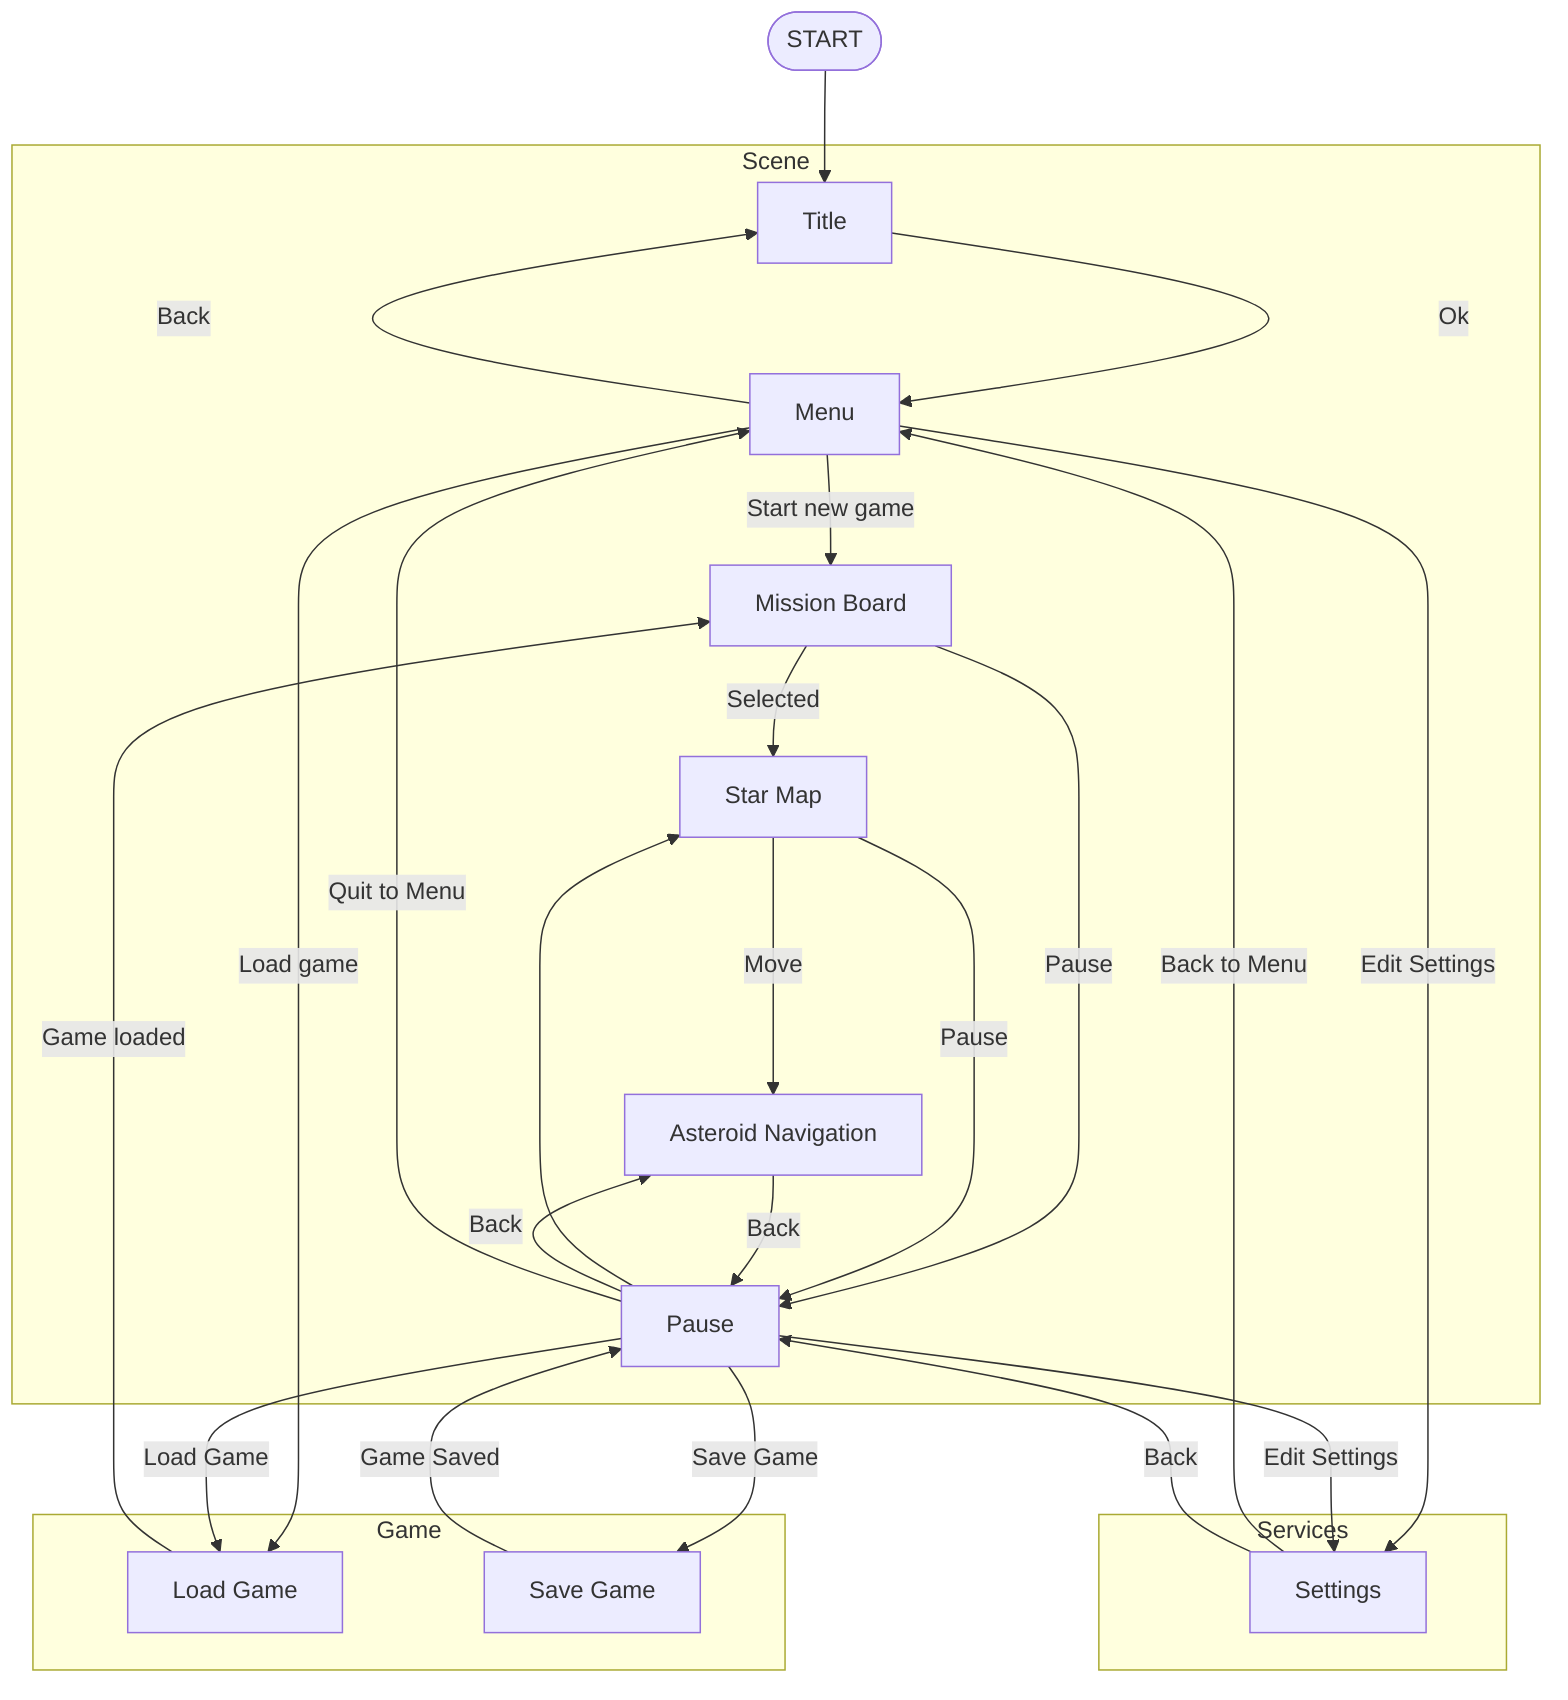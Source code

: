 graph TB

gs([START])
subgraph Scene
    A[Title]
    Me[Menu]
    Mb[Mission Board]
    St[Star Map]
    As[Asteroid Navigation]
    P[Pause]
end
subgraph Game 
    Lo[Load Game]
    Sa[Save Game]
end
subgraph Services
    S[Settings]
end
gs-->A
A -- Ok -->Me
Me -- Start new game --> Mb
Me -- Load game --> Lo
Me -- Edit Settings --> S
Mb -- Selected --> St
Mb -- Pause --> P
St -- Move --> As
St -- Pause --> P

Me -- Back --> A
P  ----> St
P  -- Back --> As
P  -- Edit Settings --> S
P  -- Save Game --> Sa
P  -- Load Game --> Lo
S  -- Back to Menu --> Me
As -- Back --> P
Sa -- Game Saved --> P
Lo -- Game loaded--> Mb 
S  -- Back --> P
P  -- Quit to Menu --> Me